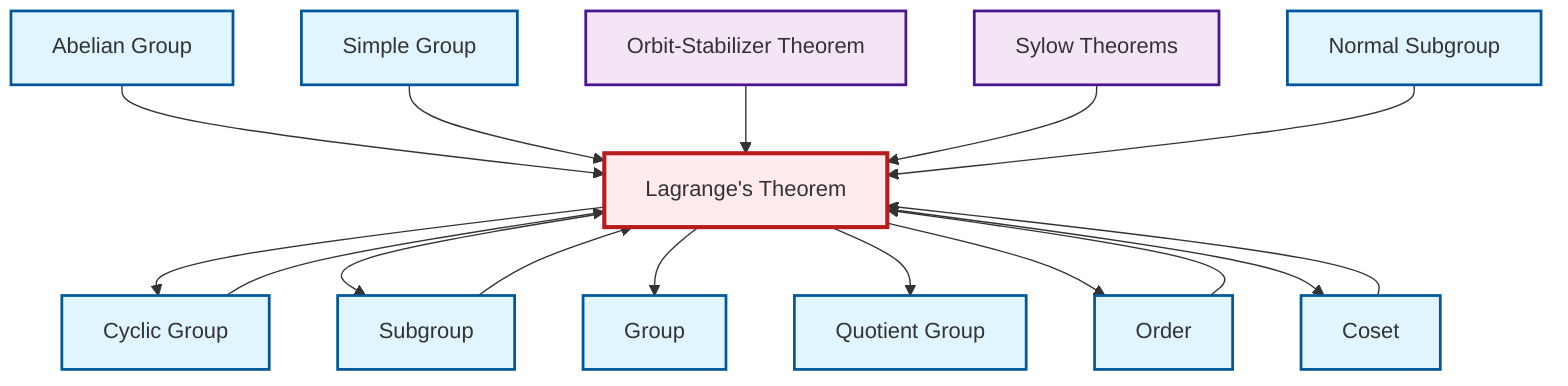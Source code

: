 graph TD
    classDef definition fill:#e1f5fe,stroke:#01579b,stroke-width:2px
    classDef theorem fill:#f3e5f5,stroke:#4a148c,stroke-width:2px
    classDef axiom fill:#fff3e0,stroke:#e65100,stroke-width:2px
    classDef example fill:#e8f5e9,stroke:#1b5e20,stroke-width:2px
    classDef current fill:#ffebee,stroke:#b71c1c,stroke-width:3px
    thm-sylow["Sylow Theorems"]:::theorem
    def-quotient-group["Quotient Group"]:::definition
    thm-lagrange["Lagrange's Theorem"]:::theorem
    def-simple-group["Simple Group"]:::definition
    def-group["Group"]:::definition
    def-order["Order"]:::definition
    def-cyclic-group["Cyclic Group"]:::definition
    thm-orbit-stabilizer["Orbit-Stabilizer Theorem"]:::theorem
    def-subgroup["Subgroup"]:::definition
    def-normal-subgroup["Normal Subgroup"]:::definition
    def-abelian-group["Abelian Group"]:::definition
    def-coset["Coset"]:::definition
    def-subgroup --> thm-lagrange
    thm-lagrange --> def-cyclic-group
    def-coset --> thm-lagrange
    def-abelian-group --> thm-lagrange
    def-order --> thm-lagrange
    def-simple-group --> thm-lagrange
    thm-lagrange --> def-subgroup
    def-cyclic-group --> thm-lagrange
    thm-orbit-stabilizer --> thm-lagrange
    thm-sylow --> thm-lagrange
    thm-lagrange --> def-group
    thm-lagrange --> def-quotient-group
    def-normal-subgroup --> thm-lagrange
    thm-lagrange --> def-order
    thm-lagrange --> def-coset
    class thm-lagrange current